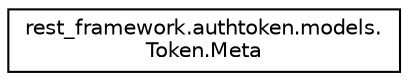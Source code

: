 digraph "Graphical Class Hierarchy"
{
 // LATEX_PDF_SIZE
  edge [fontname="Helvetica",fontsize="10",labelfontname="Helvetica",labelfontsize="10"];
  node [fontname="Helvetica",fontsize="10",shape=record];
  rankdir="LR";
  Node0 [label="rest_framework.authtoken.models.\lToken.Meta",height=0.2,width=0.4,color="black", fillcolor="white", style="filled",URL="$d6/d80/classrest__framework_1_1authtoken_1_1models_1_1_token_1_1_meta.html",tooltip=" "];
}
